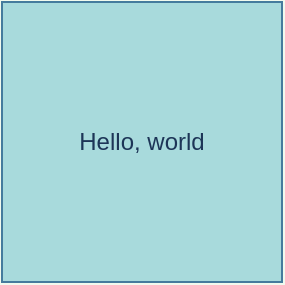 <mxfile version="16.2.4" type="github">
  <diagram id="F6gwLc83_imbYbFAOfWC" name="Page-1">
    <mxGraphModel dx="1182" dy="507" grid="1" gridSize="10" guides="1" tooltips="1" connect="1" arrows="1" fold="1" page="0" pageScale="1" pageWidth="850" pageHeight="1100" background="#F1FAEE" math="0" shadow="0">
      <root>
        <mxCell id="0" />
        <mxCell id="1" parent="0" />
        <mxCell id="LwlaiK6x1HRkzKrDF9eZ-1" value="Hello, world" style="whiteSpace=wrap;html=1;aspect=fixed;fillColor=#A8DADC;strokeColor=#457B9D;fontColor=#1D3557;" parent="1" vertex="1">
          <mxGeometry x="-40" y="30" width="140" height="140" as="geometry" />
        </mxCell>
      </root>
    </mxGraphModel>
  </diagram>
</mxfile>
